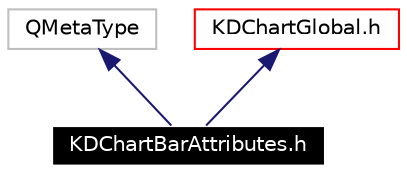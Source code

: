 digraph G
{
  edge [fontname="Helvetica",fontsize=10,labelfontname="Helvetica",labelfontsize=10];
  node [fontname="Helvetica",fontsize=10,shape=record];
  Node984 [label="KDChartBarAttributes.h",height=0.2,width=0.4,color="white", fillcolor="black", style="filled" fontcolor="white"];
  Node985 -> Node984 [dir=back,color="midnightblue",fontsize=10,style="solid",fontname="Helvetica"];
  Node985 [label="QMetaType",height=0.2,width=0.4,color="grey75"];
  Node986 -> Node984 [dir=back,color="midnightblue",fontsize=10,style="solid",fontname="Helvetica"];
  Node986 [label="KDChartGlobal.h",height=0.2,width=0.4,color="red",URL="$_k_d_chart_global_8h.html"];
}
